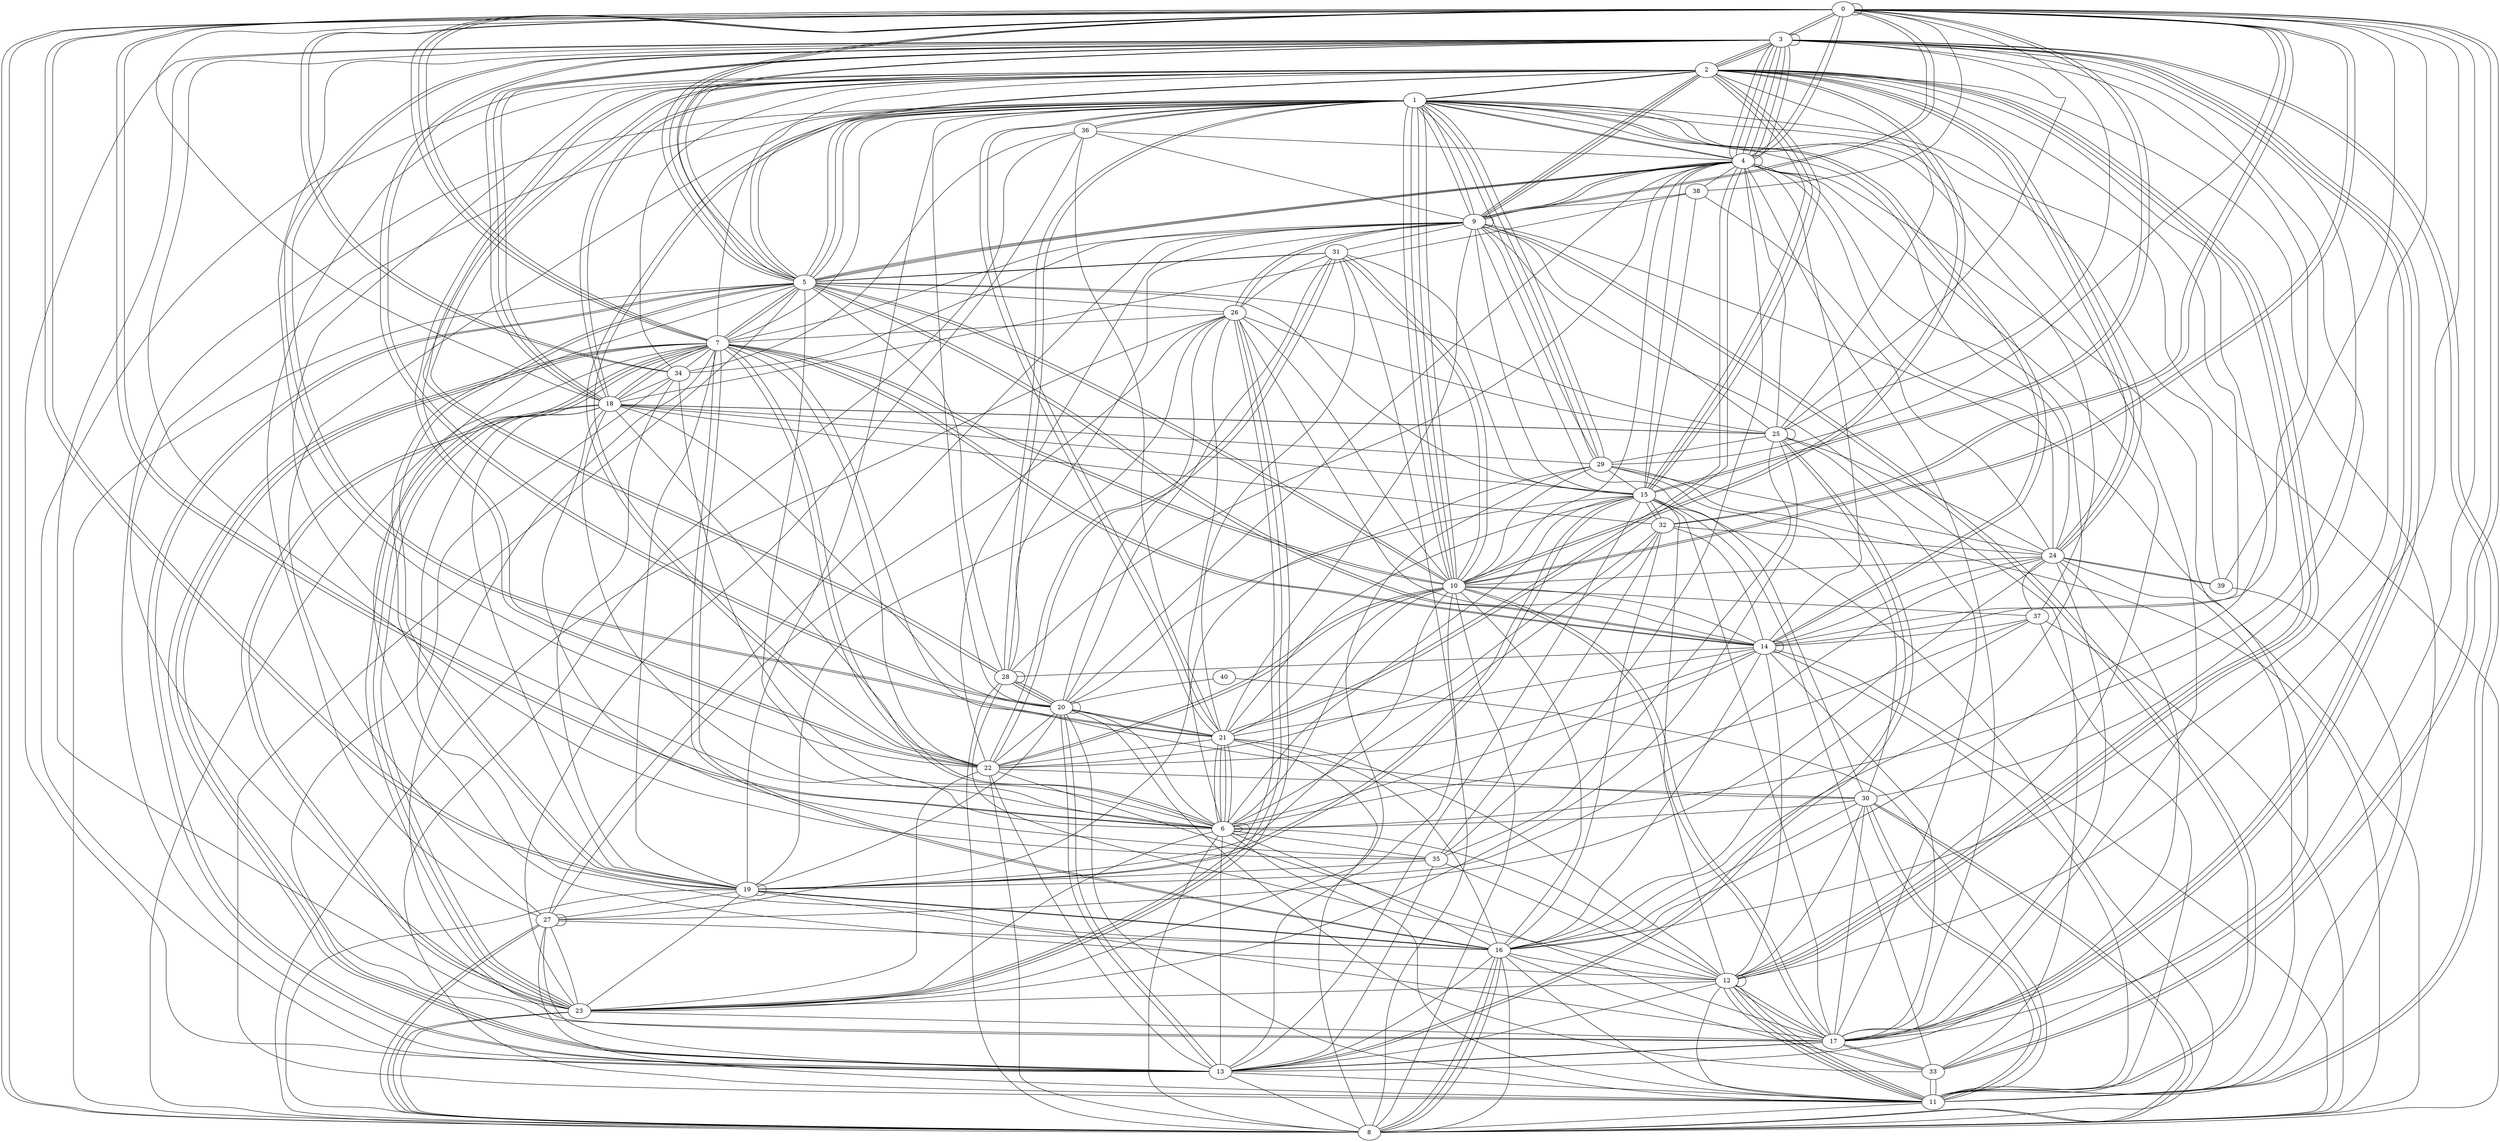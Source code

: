 graph G {
0;
1;
2;
3;
4;
5;
6;
7;
8;
9;
10;
11;
12;
13;
14;
15;
16;
17;
18;
19;
20;
21;
22;
23;
24;
25;
26;
27;
28;
29;
30;
31;
32;
33;
34;
35;
36;
37;
38;
39;
40;
2--1 ;
0--4 ;
5--19 ;
30--29 ;
4--3 ;
0--33 ;
3--11 ;
2--15 ;
0--8 ;
23--7 ;
0--25 ;
2--24 ;
33--9 ;
19--19 ;
6--8 ;
7--22 ;
6--7 ;
0--9 ;
6--37 ;
13--24 ;
1--22 ;
23--25 ;
13--25 ;
20--13 ;
20--6 ;
15--32 ;
10--22 ;
36--9 ;
33--11 ;
28--12 ;
27--29 ;
6--6 ;
1--14 ;
14--1 ;
17--3 ;
28--20 ;
12--23 ;
32--14 ;
4--28 ;
13--20 ;
9--31 ;
7--13 ;
17--15 ;
35--18 ;
10--37 ;
13--22 ;
9--29 ;
24--39 ;
7--5 ;
15--12 ;
23--26 ;
7--2 ;
3--35 ;
19--27 ;
19--16 ;
8--31 ;
35--25 ;
21--31 ;
6--34 ;
10--22 ;
13--7 ;
9--9 ;
26--31 ;
12--11 ;
1--36 ;
6--7 ;
17--34 ;
8--16 ;
39--0 ;
10--26 ;
38--9 ;
20--11 ;
4--4 ;
14--26 ;
11--37 ;
22--30 ;
16--30 ;
37--16 ;
3--13 ;
10--8 ;
31--5 ;
34--18 ;
6--2 ;
14--14 ;
30--6 ;
17--33 ;
1--5 ;
11--14 ;
1--10 ;
12--13 ;
5--8 ;
11--5 ;
25--24 ;
17--7 ;
14--2 ;
12--17 ;
16--12 ;
16--8 ;
1--20 ;
24--37 ;
23--3 ;
26--23 ;
7--34 ;
4--24 ;
39--1 ;
6--26 ;
4--38 ;
21--9 ;
14--5 ;
28--9 ;
12--11 ;
18--25 ;
37--14 ;
13--8 ;
28--5 ;
27--13 ;
19--26 ;
1--17 ;
12--17 ;
22--14 ;
6--3 ;
0--19 ;
0--10 ;
28--2 ;
20--31 ;
21--4 ;
13--5 ;
27--26 ;
24--17 ;
0--5 ;
0--6 ;
21--3 ;
6--0 ;
18--23 ;
12--12 ;
27--27 ;
6--6 ;
9--0 ;
10--21 ;
20--18 ;
0--34 ;
10--31 ;
7--14 ;
7--18 ;
6--12 ;
10--1 ;
0--4 ;
0--7 ;
35--19 ;
9--1 ;
7--8 ;
20--20 ;
9--1 ;
33--16 ;
8--0 ;
1--21 ;
9--22 ;
21--12 ;
26--7 ;
15--9 ;
30--11 ;
18--16 ;
4--20 ;
1--13 ;
18--3 ;
2--12 ;
2--24 ;
27--16 ;
14--8 ;
11--9 ;
39--11 ;
6--16 ;
27--8 ;
23--19 ;
15--0 ;
17--13 ;
32--24 ;
8--27 ;
31--22 ;
20--19 ;
16--32 ;
23--7 ;
9--26 ;
2--5 ;
11--30 ;
24--38 ;
3--3 ;
18--7 ;
7--14 ;
33--11 ;
24--14 ;
18--38 ;
15--20 ;
10--4 ;
0--32 ;
13--16 ;
4--35 ;
19--16 ;
29--8 ;
15--38 ;
0--38 ;
23--29 ;
13--6 ;
33--20 ;
12--4 ;
17--33 ;
2--27 ;
7--1 ;
6--35 ;
33--15 ;
19--8 ;
0--3 ;
11--27 ;
1--36 ;
32--0 ;
2--3 ;
10--7 ;
23--17 ;
21--3 ;
1--8 ;
36--23 ;
13--11 ;
17--19 ;
9--2 ;
17--13 ;
3--17 ;
15--32 ;
5--7 ;
23--26 ;
18--2 ;
1--28 ;
6--23 ;
3--20 ;
18--3 ;
14--21 ;
11--2 ;
29--15 ;
4--3 ;
10--17 ;
2--18 ;
2--16 ;
6--21 ;
1--10 ;
2--5 ;
1--37 ;
22--8 ;
0--3 ;
2--24 ;
6--21 ;
0--16 ;
19--34 ;
19--0 ;
14--5 ;
7--30 ;
3--4 ;
21--20 ;
0--10 ;
34--9 ;
0--12 ;
4--17 ;
0--7 ;
3--30 ;
28--20 ;
32--18 ;
30--8 ;
6--5 ;
2--28 ;
9--30 ;
0--5 ;
2--1 ;
16--7 ;
18--25 ;
21--6 ;
12--2 ;
2--34 ;
12--14 ;
9--7 ;
8--37 ;
10--2 ;
10--6 ;
2--15 ;
10--31 ;
14--28 ;
5--26 ;
10--17 ;
16--11 ;
5--31 ;
30--12 ;
17--30 ;
11--12 ;
18--6 ;
20--28 ;
1--21 ;
22--20 ;
3--14 ;
5--4 ;
36--11 ;
2--22 ;
36--21 ;
15--18 ;
31--15 ;
15--6 ;
18--22 ;
10--19 ;
11--12 ;
9--26 ;
10--14 ;
5--12 ;
21--22 ;
24--19 ;
8--23 ;
29--1 ;
4--14 ;
24--29 ;
8--21 ;
1--24 ;
4--33 ;
25--13 ;
23--8 ;
16--21 ;
20--26 ;
13--2 ;
18--19 ;
4--15 ;
25--26 ;
29--1 ;
1--29 ;
36--34 ;
29--10 ;
10--13 ;
39--24 ;
3--17 ;
29--0 ;
1--19 ;
4--1 ;
17--22 ;
32--6 ;
8--16 ;
13--15 ;
31--22 ;
5--1 ;
16--8 ;
1--4 ;
9--8 ;
0--0 ;
23--22 ;
0--18 ;
15--21 ;
25--17 ;
28--28 ;
6--21 ;
22--2 ;
3--5 ;
19--5 ;
24--10 ;
0--7 ;
1--28 ;
26--8 ;
10--5 ;
11--9 ;
2--3 ;
25--29 ;
3--4 ;
21--4 ;
5--15 ;
24--27 ;
9--4 ;
25--5 ;
8--30 ;
3--2 ;
11--8 ;
8--15 ;
27--1 ;
20--21 ;
9--4 ;
32--22 ;
15--19 ;
10--16 ;
25--25 ;
3--22 ;
22--1 ;
20--3 ;
5--1 ;
5--10 ;
4--25 ;
3--4 ;
23--1 ;
25--2 ;
12--11 ;
10--1 ;
36--4 ;
23--27 ;
2--10 ;
15--0 ;
13--35 ;
19--7 ;
9--25 ;
7--10 ;
3--4 ;
6--11 ;
2--9 ;
40--20 ;
25--3 ;
0--33 ;
9--27 ;
5--0 ;
4--5 ;
29--18 ;
19--15 ;
7--23 ;
13--7 ;
2--15 ;
11--24 ;
3--11 ;
35--32 ;
16--4 ;
5--3 ;
0--17 ;
18--23 ;
8--28 ;
18--3 ;
12--2 ;
13--5 ;
12--35 ;
16--14 ;
14--17 ;
4--5 ;
34--0 ;
9--2 ;
6--14 ;
16--7 ;
40--11 ;
}
